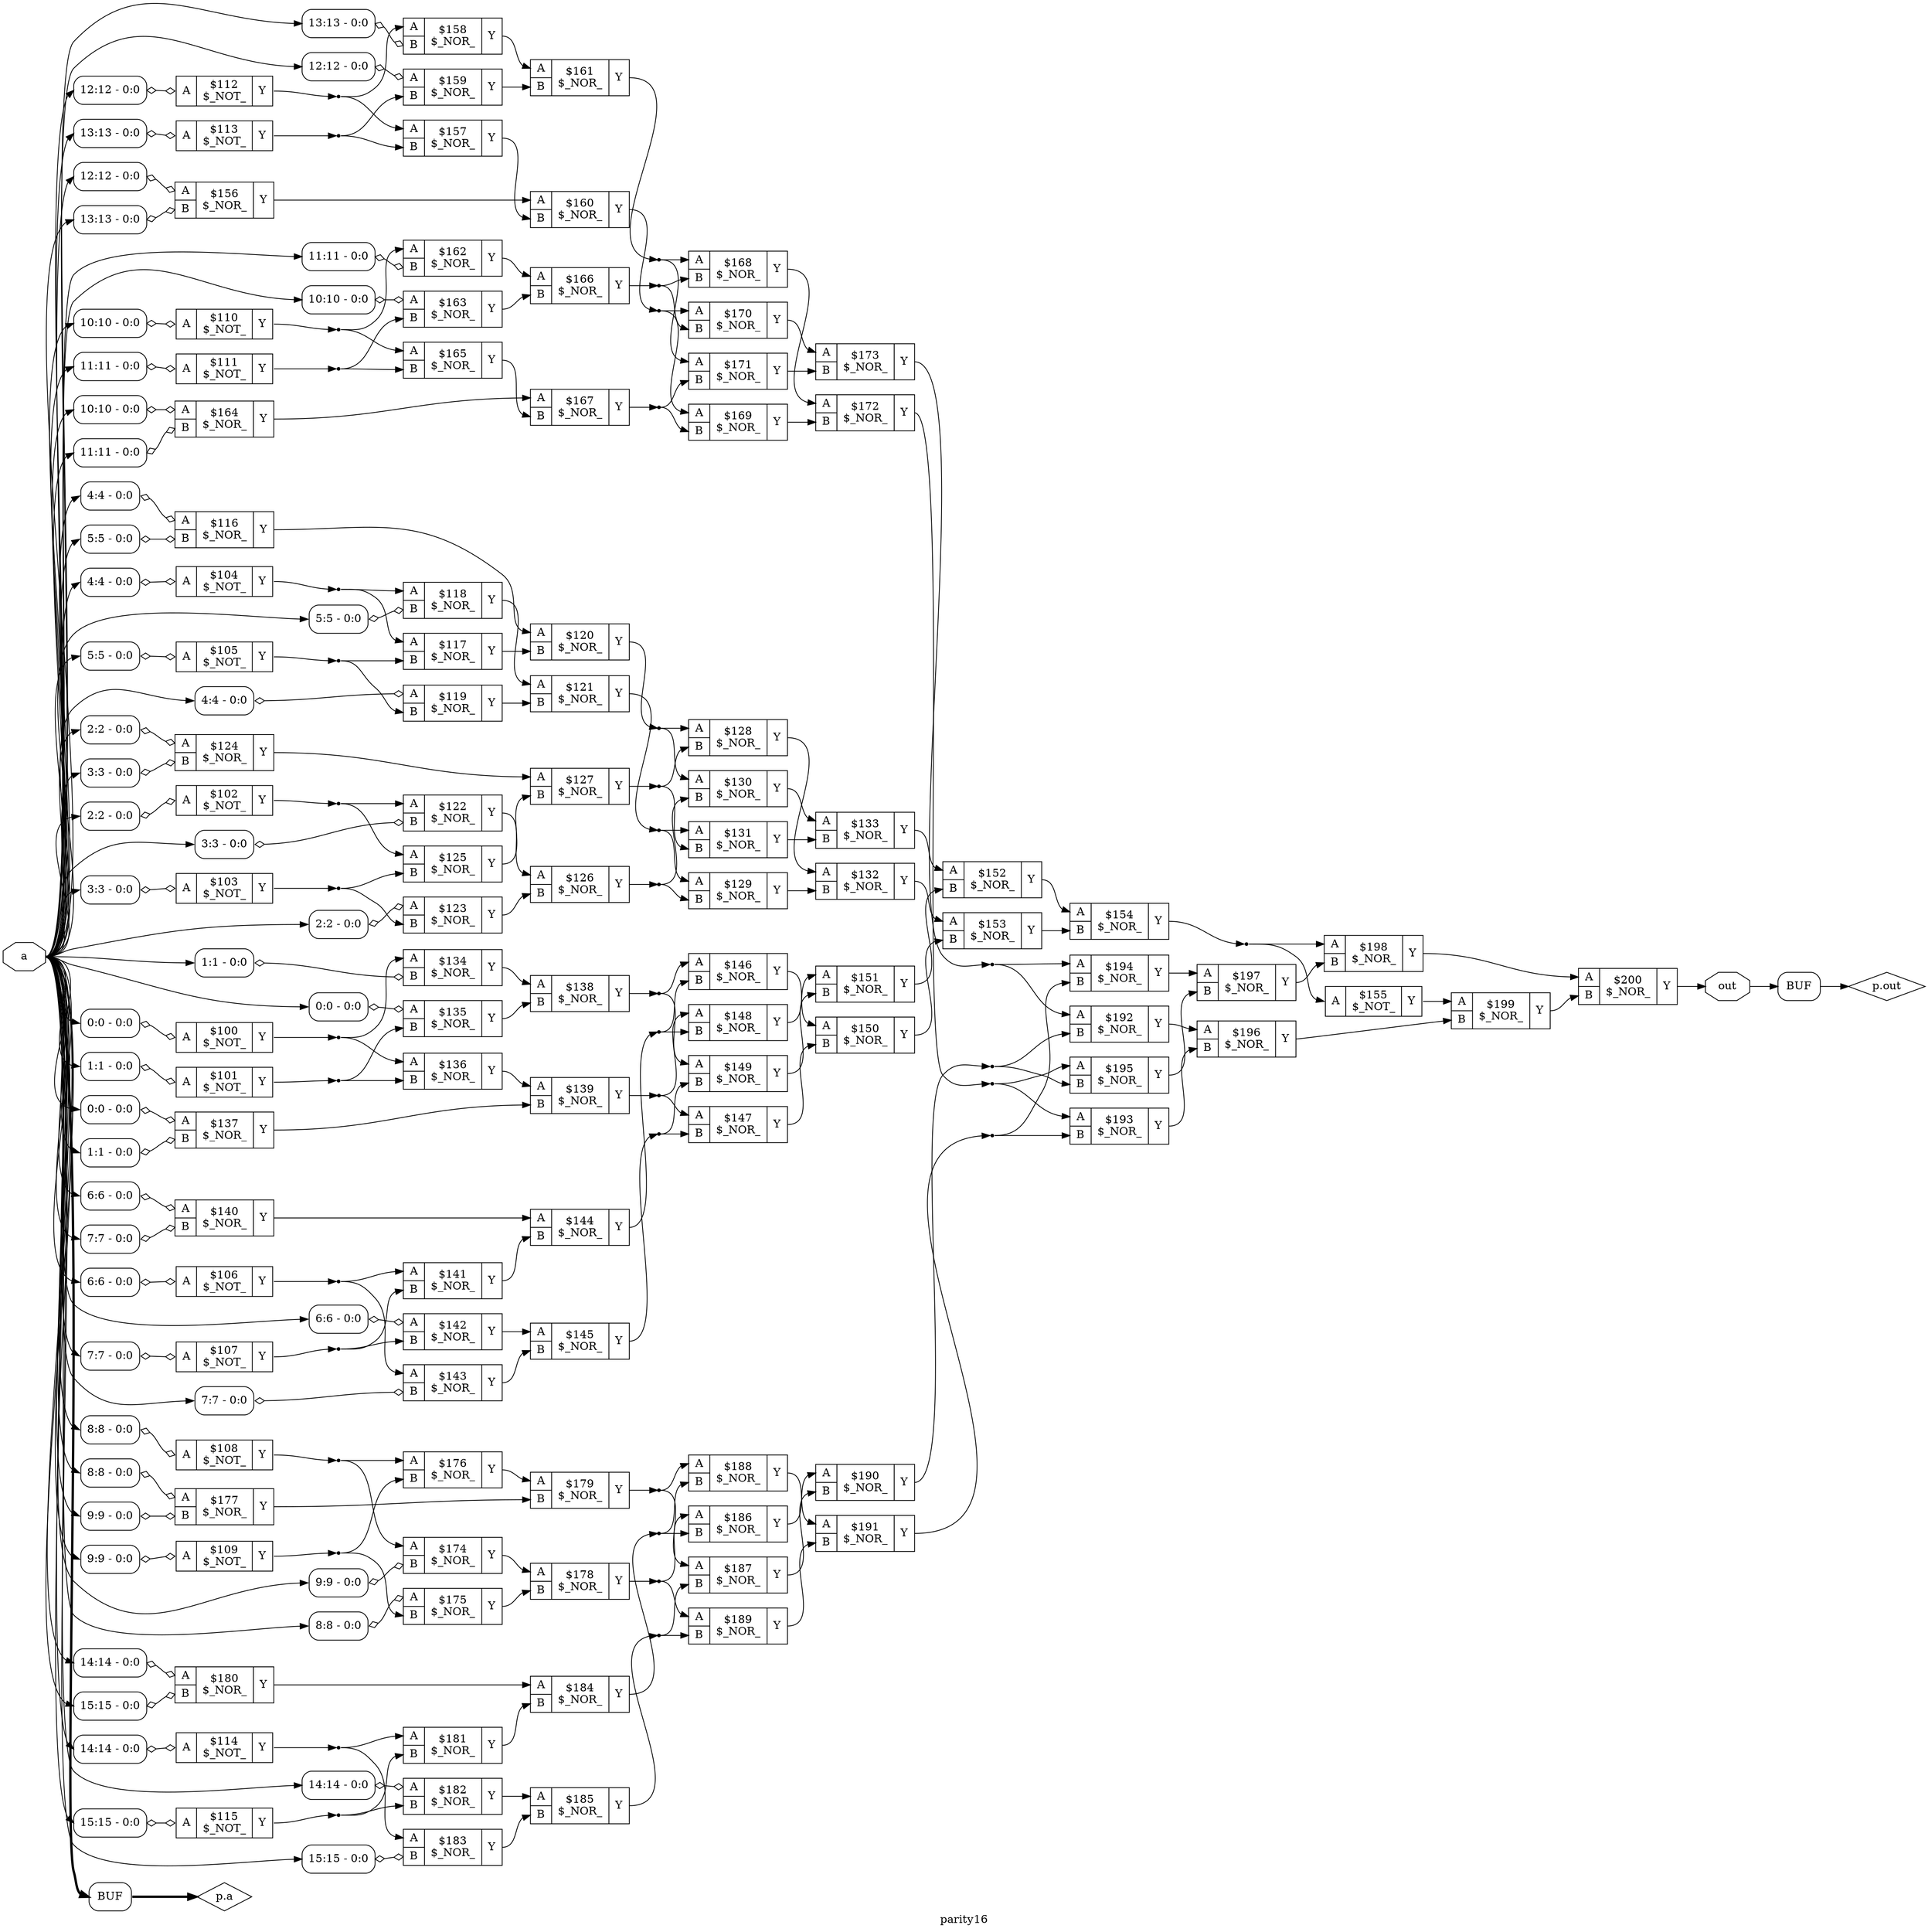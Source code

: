 digraph "parity16" {
label="parity16";
rankdir="LR";
remincross=true;
n101 [ shape=octagon, label="a", color="black", fontcolor="black" ];
n102 [ shape=octagon, label="out", color="black", fontcolor="black" ];
n103 [ shape=diamond, label="p.a", color="black", fontcolor="black" ];
n104 [ shape=diamond, label="p.out", color="black", fontcolor="black" ];
c107 [ shape=record, label="{{<p105> A}|$100\n$_NOT_|{<p106> Y}}" ];
x0 [ shape=record, style=rounded, label="<s0> 0:0 - 0:0 " ];
x0:e -> c107:p105:w [arrowhead=odiamond, arrowtail=odiamond, dir=both, color="black", label=""];
c108 [ shape=record, label="{{<p105> A}|$101\n$_NOT_|{<p106> Y}}" ];
x1 [ shape=record, style=rounded, label="<s0> 1:1 - 0:0 " ];
x1:e -> c108:p105:w [arrowhead=odiamond, arrowtail=odiamond, dir=both, color="black", label=""];
c109 [ shape=record, label="{{<p105> A}|$102\n$_NOT_|{<p106> Y}}" ];
x2 [ shape=record, style=rounded, label="<s0> 2:2 - 0:0 " ];
x2:e -> c109:p105:w [arrowhead=odiamond, arrowtail=odiamond, dir=both, color="black", label=""];
c110 [ shape=record, label="{{<p105> A}|$103\n$_NOT_|{<p106> Y}}" ];
x3 [ shape=record, style=rounded, label="<s0> 3:3 - 0:0 " ];
x3:e -> c110:p105:w [arrowhead=odiamond, arrowtail=odiamond, dir=both, color="black", label=""];
c111 [ shape=record, label="{{<p105> A}|$104\n$_NOT_|{<p106> Y}}" ];
x4 [ shape=record, style=rounded, label="<s0> 4:4 - 0:0 " ];
x4:e -> c111:p105:w [arrowhead=odiamond, arrowtail=odiamond, dir=both, color="black", label=""];
c112 [ shape=record, label="{{<p105> A}|$105\n$_NOT_|{<p106> Y}}" ];
x5 [ shape=record, style=rounded, label="<s0> 5:5 - 0:0 " ];
x5:e -> c112:p105:w [arrowhead=odiamond, arrowtail=odiamond, dir=both, color="black", label=""];
c113 [ shape=record, label="{{<p105> A}|$106\n$_NOT_|{<p106> Y}}" ];
x6 [ shape=record, style=rounded, label="<s0> 6:6 - 0:0 " ];
x6:e -> c113:p105:w [arrowhead=odiamond, arrowtail=odiamond, dir=both, color="black", label=""];
c114 [ shape=record, label="{{<p105> A}|$107\n$_NOT_|{<p106> Y}}" ];
x7 [ shape=record, style=rounded, label="<s0> 7:7 - 0:0 " ];
x7:e -> c114:p105:w [arrowhead=odiamond, arrowtail=odiamond, dir=both, color="black", label=""];
c115 [ shape=record, label="{{<p105> A}|$108\n$_NOT_|{<p106> Y}}" ];
x8 [ shape=record, style=rounded, label="<s0> 8:8 - 0:0 " ];
x8:e -> c115:p105:w [arrowhead=odiamond, arrowtail=odiamond, dir=both, color="black", label=""];
c116 [ shape=record, label="{{<p105> A}|$109\n$_NOT_|{<p106> Y}}" ];
x9 [ shape=record, style=rounded, label="<s0> 9:9 - 0:0 " ];
x9:e -> c116:p105:w [arrowhead=odiamond, arrowtail=odiamond, dir=both, color="black", label=""];
c117 [ shape=record, label="{{<p105> A}|$110\n$_NOT_|{<p106> Y}}" ];
x10 [ shape=record, style=rounded, label="<s0> 10:10 - 0:0 " ];
x10:e -> c117:p105:w [arrowhead=odiamond, arrowtail=odiamond, dir=both, color="black", label=""];
c118 [ shape=record, label="{{<p105> A}|$111\n$_NOT_|{<p106> Y}}" ];
x11 [ shape=record, style=rounded, label="<s0> 11:11 - 0:0 " ];
x11:e -> c118:p105:w [arrowhead=odiamond, arrowtail=odiamond, dir=both, color="black", label=""];
c119 [ shape=record, label="{{<p105> A}|$112\n$_NOT_|{<p106> Y}}" ];
x12 [ shape=record, style=rounded, label="<s0> 12:12 - 0:0 " ];
x12:e -> c119:p105:w [arrowhead=odiamond, arrowtail=odiamond, dir=both, color="black", label=""];
c120 [ shape=record, label="{{<p105> A}|$113\n$_NOT_|{<p106> Y}}" ];
x13 [ shape=record, style=rounded, label="<s0> 13:13 - 0:0 " ];
x13:e -> c120:p105:w [arrowhead=odiamond, arrowtail=odiamond, dir=both, color="black", label=""];
c121 [ shape=record, label="{{<p105> A}|$114\n$_NOT_|{<p106> Y}}" ];
x14 [ shape=record, style=rounded, label="<s0> 14:14 - 0:0 " ];
x14:e -> c121:p105:w [arrowhead=odiamond, arrowtail=odiamond, dir=both, color="black", label=""];
c122 [ shape=record, label="{{<p105> A}|$115\n$_NOT_|{<p106> Y}}" ];
x15 [ shape=record, style=rounded, label="<s0> 15:15 - 0:0 " ];
x15:e -> c122:p105:w [arrowhead=odiamond, arrowtail=odiamond, dir=both, color="black", label=""];
c124 [ shape=record, label="{{<p105> A|<p123> B}|$116\n$_NOR_|{<p106> Y}}" ];
x16 [ shape=record, style=rounded, label="<s0> 4:4 - 0:0 " ];
x16:e -> c124:p105:w [arrowhead=odiamond, arrowtail=odiamond, dir=both, color="black", label=""];
x17 [ shape=record, style=rounded, label="<s0> 5:5 - 0:0 " ];
x17:e -> c124:p123:w [arrowhead=odiamond, arrowtail=odiamond, dir=both, color="black", label=""];
c125 [ shape=record, label="{{<p105> A|<p123> B}|$117\n$_NOR_|{<p106> Y}}" ];
c126 [ shape=record, label="{{<p105> A|<p123> B}|$118\n$_NOR_|{<p106> Y}}" ];
x18 [ shape=record, style=rounded, label="<s0> 5:5 - 0:0 " ];
x18:e -> c126:p123:w [arrowhead=odiamond, arrowtail=odiamond, dir=both, color="black", label=""];
c127 [ shape=record, label="{{<p105> A|<p123> B}|$119\n$_NOR_|{<p106> Y}}" ];
x19 [ shape=record, style=rounded, label="<s0> 4:4 - 0:0 " ];
x19:e -> c127:p105:w [arrowhead=odiamond, arrowtail=odiamond, dir=both, color="black", label=""];
c128 [ shape=record, label="{{<p105> A|<p123> B}|$120\n$_NOR_|{<p106> Y}}" ];
c129 [ shape=record, label="{{<p105> A|<p123> B}|$121\n$_NOR_|{<p106> Y}}" ];
c130 [ shape=record, label="{{<p105> A|<p123> B}|$122\n$_NOR_|{<p106> Y}}" ];
x20 [ shape=record, style=rounded, label="<s0> 3:3 - 0:0 " ];
x20:e -> c130:p123:w [arrowhead=odiamond, arrowtail=odiamond, dir=both, color="black", label=""];
c131 [ shape=record, label="{{<p105> A|<p123> B}|$123\n$_NOR_|{<p106> Y}}" ];
x21 [ shape=record, style=rounded, label="<s0> 2:2 - 0:0 " ];
x21:e -> c131:p105:w [arrowhead=odiamond, arrowtail=odiamond, dir=both, color="black", label=""];
c132 [ shape=record, label="{{<p105> A|<p123> B}|$124\n$_NOR_|{<p106> Y}}" ];
x22 [ shape=record, style=rounded, label="<s0> 2:2 - 0:0 " ];
x22:e -> c132:p105:w [arrowhead=odiamond, arrowtail=odiamond, dir=both, color="black", label=""];
x23 [ shape=record, style=rounded, label="<s0> 3:3 - 0:0 " ];
x23:e -> c132:p123:w [arrowhead=odiamond, arrowtail=odiamond, dir=both, color="black", label=""];
c133 [ shape=record, label="{{<p105> A|<p123> B}|$125\n$_NOR_|{<p106> Y}}" ];
c134 [ shape=record, label="{{<p105> A|<p123> B}|$126\n$_NOR_|{<p106> Y}}" ];
c135 [ shape=record, label="{{<p105> A|<p123> B}|$127\n$_NOR_|{<p106> Y}}" ];
c136 [ shape=record, label="{{<p105> A|<p123> B}|$128\n$_NOR_|{<p106> Y}}" ];
c137 [ shape=record, label="{{<p105> A|<p123> B}|$129\n$_NOR_|{<p106> Y}}" ];
c138 [ shape=record, label="{{<p105> A|<p123> B}|$130\n$_NOR_|{<p106> Y}}" ];
c139 [ shape=record, label="{{<p105> A|<p123> B}|$131\n$_NOR_|{<p106> Y}}" ];
c140 [ shape=record, label="{{<p105> A|<p123> B}|$132\n$_NOR_|{<p106> Y}}" ];
c141 [ shape=record, label="{{<p105> A|<p123> B}|$133\n$_NOR_|{<p106> Y}}" ];
c142 [ shape=record, label="{{<p105> A|<p123> B}|$134\n$_NOR_|{<p106> Y}}" ];
x24 [ shape=record, style=rounded, label="<s0> 1:1 - 0:0 " ];
x24:e -> c142:p123:w [arrowhead=odiamond, arrowtail=odiamond, dir=both, color="black", label=""];
c143 [ shape=record, label="{{<p105> A|<p123> B}|$135\n$_NOR_|{<p106> Y}}" ];
x25 [ shape=record, style=rounded, label="<s0> 0:0 - 0:0 " ];
x25:e -> c143:p105:w [arrowhead=odiamond, arrowtail=odiamond, dir=both, color="black", label=""];
c144 [ shape=record, label="{{<p105> A|<p123> B}|$136\n$_NOR_|{<p106> Y}}" ];
c145 [ shape=record, label="{{<p105> A|<p123> B}|$137\n$_NOR_|{<p106> Y}}" ];
x26 [ shape=record, style=rounded, label="<s0> 0:0 - 0:0 " ];
x26:e -> c145:p105:w [arrowhead=odiamond, arrowtail=odiamond, dir=both, color="black", label=""];
x27 [ shape=record, style=rounded, label="<s0> 1:1 - 0:0 " ];
x27:e -> c145:p123:w [arrowhead=odiamond, arrowtail=odiamond, dir=both, color="black", label=""];
c146 [ shape=record, label="{{<p105> A|<p123> B}|$138\n$_NOR_|{<p106> Y}}" ];
c147 [ shape=record, label="{{<p105> A|<p123> B}|$139\n$_NOR_|{<p106> Y}}" ];
c148 [ shape=record, label="{{<p105> A|<p123> B}|$140\n$_NOR_|{<p106> Y}}" ];
x28 [ shape=record, style=rounded, label="<s0> 6:6 - 0:0 " ];
x28:e -> c148:p105:w [arrowhead=odiamond, arrowtail=odiamond, dir=both, color="black", label=""];
x29 [ shape=record, style=rounded, label="<s0> 7:7 - 0:0 " ];
x29:e -> c148:p123:w [arrowhead=odiamond, arrowtail=odiamond, dir=both, color="black", label=""];
c149 [ shape=record, label="{{<p105> A|<p123> B}|$141\n$_NOR_|{<p106> Y}}" ];
c150 [ shape=record, label="{{<p105> A|<p123> B}|$142\n$_NOR_|{<p106> Y}}" ];
x30 [ shape=record, style=rounded, label="<s0> 6:6 - 0:0 " ];
x30:e -> c150:p105:w [arrowhead=odiamond, arrowtail=odiamond, dir=both, color="black", label=""];
c151 [ shape=record, label="{{<p105> A|<p123> B}|$143\n$_NOR_|{<p106> Y}}" ];
x31 [ shape=record, style=rounded, label="<s0> 7:7 - 0:0 " ];
x31:e -> c151:p123:w [arrowhead=odiamond, arrowtail=odiamond, dir=both, color="black", label=""];
c152 [ shape=record, label="{{<p105> A|<p123> B}|$144\n$_NOR_|{<p106> Y}}" ];
c153 [ shape=record, label="{{<p105> A|<p123> B}|$145\n$_NOR_|{<p106> Y}}" ];
c154 [ shape=record, label="{{<p105> A|<p123> B}|$146\n$_NOR_|{<p106> Y}}" ];
c155 [ shape=record, label="{{<p105> A|<p123> B}|$147\n$_NOR_|{<p106> Y}}" ];
c156 [ shape=record, label="{{<p105> A|<p123> B}|$148\n$_NOR_|{<p106> Y}}" ];
c157 [ shape=record, label="{{<p105> A|<p123> B}|$149\n$_NOR_|{<p106> Y}}" ];
c158 [ shape=record, label="{{<p105> A|<p123> B}|$150\n$_NOR_|{<p106> Y}}" ];
c159 [ shape=record, label="{{<p105> A|<p123> B}|$151\n$_NOR_|{<p106> Y}}" ];
c160 [ shape=record, label="{{<p105> A|<p123> B}|$152\n$_NOR_|{<p106> Y}}" ];
c161 [ shape=record, label="{{<p105> A|<p123> B}|$153\n$_NOR_|{<p106> Y}}" ];
c162 [ shape=record, label="{{<p105> A|<p123> B}|$154\n$_NOR_|{<p106> Y}}" ];
c163 [ shape=record, label="{{<p105> A}|$155\n$_NOT_|{<p106> Y}}" ];
c164 [ shape=record, label="{{<p105> A|<p123> B}|$156\n$_NOR_|{<p106> Y}}" ];
x32 [ shape=record, style=rounded, label="<s0> 12:12 - 0:0 " ];
x32:e -> c164:p105:w [arrowhead=odiamond, arrowtail=odiamond, dir=both, color="black", label=""];
x33 [ shape=record, style=rounded, label="<s0> 13:13 - 0:0 " ];
x33:e -> c164:p123:w [arrowhead=odiamond, arrowtail=odiamond, dir=both, color="black", label=""];
c165 [ shape=record, label="{{<p105> A|<p123> B}|$157\n$_NOR_|{<p106> Y}}" ];
c166 [ shape=record, label="{{<p105> A|<p123> B}|$158\n$_NOR_|{<p106> Y}}" ];
x34 [ shape=record, style=rounded, label="<s0> 13:13 - 0:0 " ];
x34:e -> c166:p123:w [arrowhead=odiamond, arrowtail=odiamond, dir=both, color="black", label=""];
c167 [ shape=record, label="{{<p105> A|<p123> B}|$159\n$_NOR_|{<p106> Y}}" ];
x35 [ shape=record, style=rounded, label="<s0> 12:12 - 0:0 " ];
x35:e -> c167:p105:w [arrowhead=odiamond, arrowtail=odiamond, dir=both, color="black", label=""];
c168 [ shape=record, label="{{<p105> A|<p123> B}|$160\n$_NOR_|{<p106> Y}}" ];
c169 [ shape=record, label="{{<p105> A|<p123> B}|$161\n$_NOR_|{<p106> Y}}" ];
c170 [ shape=record, label="{{<p105> A|<p123> B}|$162\n$_NOR_|{<p106> Y}}" ];
x36 [ shape=record, style=rounded, label="<s0> 11:11 - 0:0 " ];
x36:e -> c170:p123:w [arrowhead=odiamond, arrowtail=odiamond, dir=both, color="black", label=""];
c171 [ shape=record, label="{{<p105> A|<p123> B}|$163\n$_NOR_|{<p106> Y}}" ];
x37 [ shape=record, style=rounded, label="<s0> 10:10 - 0:0 " ];
x37:e -> c171:p105:w [arrowhead=odiamond, arrowtail=odiamond, dir=both, color="black", label=""];
c172 [ shape=record, label="{{<p105> A|<p123> B}|$164\n$_NOR_|{<p106> Y}}" ];
x38 [ shape=record, style=rounded, label="<s0> 10:10 - 0:0 " ];
x38:e -> c172:p105:w [arrowhead=odiamond, arrowtail=odiamond, dir=both, color="black", label=""];
x39 [ shape=record, style=rounded, label="<s0> 11:11 - 0:0 " ];
x39:e -> c172:p123:w [arrowhead=odiamond, arrowtail=odiamond, dir=both, color="black", label=""];
c173 [ shape=record, label="{{<p105> A|<p123> B}|$165\n$_NOR_|{<p106> Y}}" ];
c174 [ shape=record, label="{{<p105> A|<p123> B}|$166\n$_NOR_|{<p106> Y}}" ];
c175 [ shape=record, label="{{<p105> A|<p123> B}|$167\n$_NOR_|{<p106> Y}}" ];
c176 [ shape=record, label="{{<p105> A|<p123> B}|$168\n$_NOR_|{<p106> Y}}" ];
c177 [ shape=record, label="{{<p105> A|<p123> B}|$169\n$_NOR_|{<p106> Y}}" ];
c178 [ shape=record, label="{{<p105> A|<p123> B}|$170\n$_NOR_|{<p106> Y}}" ];
c179 [ shape=record, label="{{<p105> A|<p123> B}|$171\n$_NOR_|{<p106> Y}}" ];
c180 [ shape=record, label="{{<p105> A|<p123> B}|$172\n$_NOR_|{<p106> Y}}" ];
c181 [ shape=record, label="{{<p105> A|<p123> B}|$173\n$_NOR_|{<p106> Y}}" ];
c182 [ shape=record, label="{{<p105> A|<p123> B}|$174\n$_NOR_|{<p106> Y}}" ];
x40 [ shape=record, style=rounded, label="<s0> 9:9 - 0:0 " ];
x40:e -> c182:p123:w [arrowhead=odiamond, arrowtail=odiamond, dir=both, color="black", label=""];
c183 [ shape=record, label="{{<p105> A|<p123> B}|$175\n$_NOR_|{<p106> Y}}" ];
x41 [ shape=record, style=rounded, label="<s0> 8:8 - 0:0 " ];
x41:e -> c183:p105:w [arrowhead=odiamond, arrowtail=odiamond, dir=both, color="black", label=""];
c184 [ shape=record, label="{{<p105> A|<p123> B}|$176\n$_NOR_|{<p106> Y}}" ];
c185 [ shape=record, label="{{<p105> A|<p123> B}|$177\n$_NOR_|{<p106> Y}}" ];
x42 [ shape=record, style=rounded, label="<s0> 8:8 - 0:0 " ];
x42:e -> c185:p105:w [arrowhead=odiamond, arrowtail=odiamond, dir=both, color="black", label=""];
x43 [ shape=record, style=rounded, label="<s0> 9:9 - 0:0 " ];
x43:e -> c185:p123:w [arrowhead=odiamond, arrowtail=odiamond, dir=both, color="black", label=""];
c186 [ shape=record, label="{{<p105> A|<p123> B}|$178\n$_NOR_|{<p106> Y}}" ];
c187 [ shape=record, label="{{<p105> A|<p123> B}|$179\n$_NOR_|{<p106> Y}}" ];
c188 [ shape=record, label="{{<p105> A|<p123> B}|$180\n$_NOR_|{<p106> Y}}" ];
x44 [ shape=record, style=rounded, label="<s0> 14:14 - 0:0 " ];
x44:e -> c188:p105:w [arrowhead=odiamond, arrowtail=odiamond, dir=both, color="black", label=""];
x45 [ shape=record, style=rounded, label="<s0> 15:15 - 0:0 " ];
x45:e -> c188:p123:w [arrowhead=odiamond, arrowtail=odiamond, dir=both, color="black", label=""];
c189 [ shape=record, label="{{<p105> A|<p123> B}|$181\n$_NOR_|{<p106> Y}}" ];
c190 [ shape=record, label="{{<p105> A|<p123> B}|$182\n$_NOR_|{<p106> Y}}" ];
x46 [ shape=record, style=rounded, label="<s0> 14:14 - 0:0 " ];
x46:e -> c190:p105:w [arrowhead=odiamond, arrowtail=odiamond, dir=both, color="black", label=""];
c191 [ shape=record, label="{{<p105> A|<p123> B}|$183\n$_NOR_|{<p106> Y}}" ];
x47 [ shape=record, style=rounded, label="<s0> 15:15 - 0:0 " ];
x47:e -> c191:p123:w [arrowhead=odiamond, arrowtail=odiamond, dir=both, color="black", label=""];
c192 [ shape=record, label="{{<p105> A|<p123> B}|$184\n$_NOR_|{<p106> Y}}" ];
c193 [ shape=record, label="{{<p105> A|<p123> B}|$185\n$_NOR_|{<p106> Y}}" ];
c194 [ shape=record, label="{{<p105> A|<p123> B}|$186\n$_NOR_|{<p106> Y}}" ];
c195 [ shape=record, label="{{<p105> A|<p123> B}|$187\n$_NOR_|{<p106> Y}}" ];
c196 [ shape=record, label="{{<p105> A|<p123> B}|$188\n$_NOR_|{<p106> Y}}" ];
c197 [ shape=record, label="{{<p105> A|<p123> B}|$189\n$_NOR_|{<p106> Y}}" ];
c198 [ shape=record, label="{{<p105> A|<p123> B}|$190\n$_NOR_|{<p106> Y}}" ];
c199 [ shape=record, label="{{<p105> A|<p123> B}|$191\n$_NOR_|{<p106> Y}}" ];
c200 [ shape=record, label="{{<p105> A|<p123> B}|$192\n$_NOR_|{<p106> Y}}" ];
c201 [ shape=record, label="{{<p105> A|<p123> B}|$193\n$_NOR_|{<p106> Y}}" ];
c202 [ shape=record, label="{{<p105> A|<p123> B}|$194\n$_NOR_|{<p106> Y}}" ];
c203 [ shape=record, label="{{<p105> A|<p123> B}|$195\n$_NOR_|{<p106> Y}}" ];
c204 [ shape=record, label="{{<p105> A|<p123> B}|$196\n$_NOR_|{<p106> Y}}" ];
c205 [ shape=record, label="{{<p105> A|<p123> B}|$197\n$_NOR_|{<p106> Y}}" ];
c206 [ shape=record, label="{{<p105> A|<p123> B}|$198\n$_NOR_|{<p106> Y}}" ];
c207 [ shape=record, label="{{<p105> A|<p123> B}|$199\n$_NOR_|{<p106> Y}}" ];
c208 [ shape=record, label="{{<p105> A|<p123> B}|$200\n$_NOR_|{<p106> Y}}" ];
x48 [shape=box, style=rounded, label="BUF"];
x49 [shape=box, style=rounded, label="BUF"];
c190:p106:e -> c193:p105:w [color="black", label=""];
n10 [ shape=point ];
c199:p106:e -> n10:w [color="black", label=""];
n10:e -> c201:p123:w [color="black", label=""];
n10:e -> c202:p123:w [color="black", label=""];
c189:p106:e -> c192:p123:w [color="black", label=""];
n101:e -> x0:s0:w [color="black", label=""];
n101:e -> x10:s0:w [color="black", label=""];
n101:e -> x11:s0:w [color="black", label=""];
n101:e -> x12:s0:w [color="black", label=""];
n101:e -> x13:s0:w [color="black", label=""];
n101:e -> x14:s0:w [color="black", label=""];
n101:e -> x15:s0:w [color="black", label=""];
n101:e -> x16:s0:w [color="black", label=""];
n101:e -> x17:s0:w [color="black", label=""];
n101:e -> x18:s0:w [color="black", label=""];
n101:e -> x19:s0:w [color="black", label=""];
n101:e -> x1:s0:w [color="black", label=""];
n101:e -> x20:s0:w [color="black", label=""];
n101:e -> x21:s0:w [color="black", label=""];
n101:e -> x22:s0:w [color="black", label=""];
n101:e -> x23:s0:w [color="black", label=""];
n101:e -> x24:s0:w [color="black", label=""];
n101:e -> x25:s0:w [color="black", label=""];
n101:e -> x26:s0:w [color="black", label=""];
n101:e -> x27:s0:w [color="black", label=""];
n101:e -> x28:s0:w [color="black", label=""];
n101:e -> x29:s0:w [color="black", label=""];
n101:e -> x2:s0:w [color="black", label=""];
n101:e -> x30:s0:w [color="black", label=""];
n101:e -> x31:s0:w [color="black", label=""];
n101:e -> x32:s0:w [color="black", label=""];
n101:e -> x33:s0:w [color="black", label=""];
n101:e -> x34:s0:w [color="black", label=""];
n101:e -> x35:s0:w [color="black", label=""];
n101:e -> x36:s0:w [color="black", label=""];
n101:e -> x37:s0:w [color="black", label=""];
n101:e -> x38:s0:w [color="black", label=""];
n101:e -> x39:s0:w [color="black", label=""];
n101:e -> x3:s0:w [color="black", label=""];
n101:e -> x40:s0:w [color="black", label=""];
n101:e -> x41:s0:w [color="black", label=""];
n101:e -> x42:s0:w [color="black", label=""];
n101:e -> x43:s0:w [color="black", label=""];
n101:e -> x44:s0:w [color="black", label=""];
n101:e -> x45:s0:w [color="black", label=""];
n101:e -> x46:s0:w [color="black", label=""];
n101:e -> x47:s0:w [color="black", label=""];
n101:e -> x48:w:w [color="black", style="setlinewidth(3)", label=""];
n101:e -> x4:s0:w [color="black", label=""];
n101:e -> x5:s0:w [color="black", label=""];
n101:e -> x6:s0:w [color="black", label=""];
n101:e -> x7:s0:w [color="black", label=""];
n101:e -> x8:s0:w [color="black", label=""];
n101:e -> x9:s0:w [color="black", label=""];
c208:p106:e -> n102:w [color="black", label=""];
n102:e -> x49:w:w [color="black", label=""];
x48:e:e -> n103:w [color="black", style="setlinewidth(3)", label=""];
x49:e:e -> n104:w [color="black", label=""];
c200:p106:e -> c204:p105:w [color="black", label=""];
c201:p106:e -> c204:p123:w [color="black", label=""];
c202:p106:e -> c205:p105:w [color="black", label=""];
c203:p106:e -> c205:p123:w [color="black", label=""];
c204:p106:e -> c207:p123:w [color="black", label=""];
c205:p106:e -> c206:p123:w [color="black", label=""];
c206:p106:e -> c208:p105:w [color="black", label=""];
c207:p106:e -> c208:p123:w [color="black", label=""];
n19 [ shape=point ];
c107:p106:e -> n19:w [color="black", label=""];
n19:e -> c142:p105:w [color="black", label=""];
n19:e -> c144:p105:w [color="black", label=""];
c191:p106:e -> c193:p123:w [color="black", label=""];
n20 [ shape=point ];
c108:p106:e -> n20:w [color="black", label=""];
n20:e -> c143:p123:w [color="black", label=""];
n20:e -> c144:p123:w [color="black", label=""];
n21 [ shape=point ];
c109:p106:e -> n21:w [color="black", label=""];
n21:e -> c130:p105:w [color="black", label=""];
n21:e -> c133:p105:w [color="black", label=""];
n22 [ shape=point ];
c110:p106:e -> n22:w [color="black", label=""];
n22:e -> c131:p123:w [color="black", label=""];
n22:e -> c133:p123:w [color="black", label=""];
n23 [ shape=point ];
c111:p106:e -> n23:w [color="black", label=""];
n23:e -> c125:p105:w [color="black", label=""];
n23:e -> c126:p105:w [color="black", label=""];
n24 [ shape=point ];
c112:p106:e -> n24:w [color="black", label=""];
n24:e -> c125:p123:w [color="black", label=""];
n24:e -> c127:p123:w [color="black", label=""];
n25 [ shape=point ];
c113:p106:e -> n25:w [color="black", label=""];
n25:e -> c149:p105:w [color="black", label=""];
n25:e -> c151:p105:w [color="black", label=""];
n26 [ shape=point ];
c114:p106:e -> n26:w [color="black", label=""];
n26:e -> c149:p123:w [color="black", label=""];
n26:e -> c150:p123:w [color="black", label=""];
n27 [ shape=point ];
c115:p106:e -> n27:w [color="black", label=""];
n27:e -> c182:p105:w [color="black", label=""];
n27:e -> c184:p105:w [color="black", label=""];
n28 [ shape=point ];
c116:p106:e -> n28:w [color="black", label=""];
n28:e -> c183:p123:w [color="black", label=""];
n28:e -> c184:p123:w [color="black", label=""];
n29 [ shape=point ];
c117:p106:e -> n29:w [color="black", label=""];
n29:e -> c170:p105:w [color="black", label=""];
n29:e -> c173:p105:w [color="black", label=""];
n3 [ shape=point ];
c192:p106:e -> n3:w [color="black", label=""];
n3:e -> c194:p123:w [color="black", label=""];
n3:e -> c196:p123:w [color="black", label=""];
n30 [ shape=point ];
c118:p106:e -> n30:w [color="black", label=""];
n30:e -> c171:p123:w [color="black", label=""];
n30:e -> c173:p123:w [color="black", label=""];
n31 [ shape=point ];
c119:p106:e -> n31:w [color="black", label=""];
n31:e -> c165:p105:w [color="black", label=""];
n31:e -> c166:p105:w [color="black", label=""];
n32 [ shape=point ];
c120:p106:e -> n32:w [color="black", label=""];
n32:e -> c165:p123:w [color="black", label=""];
n32:e -> c167:p123:w [color="black", label=""];
n33 [ shape=point ];
c121:p106:e -> n33:w [color="black", label=""];
n33:e -> c189:p105:w [color="black", label=""];
n33:e -> c191:p105:w [color="black", label=""];
n34 [ shape=point ];
c122:p106:e -> n34:w [color="black", label=""];
n34:e -> c189:p123:w [color="black", label=""];
n34:e -> c190:p123:w [color="black", label=""];
c124:p106:e -> c128:p105:w [color="black", label=""];
c125:p106:e -> c128:p123:w [color="black", label=""];
c126:p106:e -> c129:p105:w [color="black", label=""];
c127:p106:e -> c129:p123:w [color="black", label=""];
n39 [ shape=point ];
c128:p106:e -> n39:w [color="black", label=""];
n39:e -> c136:p105:w [color="black", label=""];
n39:e -> c138:p105:w [color="black", label=""];
n4 [ shape=point ];
c193:p106:e -> n4:w [color="black", label=""];
n4:e -> c195:p123:w [color="black", label=""];
n4:e -> c197:p123:w [color="black", label=""];
n40 [ shape=point ];
c129:p106:e -> n40:w [color="black", label=""];
n40:e -> c137:p105:w [color="black", label=""];
n40:e -> c139:p105:w [color="black", label=""];
c130:p106:e -> c134:p105:w [color="black", label=""];
c131:p106:e -> c134:p123:w [color="black", label=""];
c132:p106:e -> c135:p105:w [color="black", label=""];
c133:p106:e -> c135:p123:w [color="black", label=""];
n45 [ shape=point ];
c134:p106:e -> n45:w [color="black", label=""];
n45:e -> c137:p123:w [color="black", label=""];
n45:e -> c138:p123:w [color="black", label=""];
n46 [ shape=point ];
c135:p106:e -> n46:w [color="black", label=""];
n46:e -> c136:p123:w [color="black", label=""];
n46:e -> c139:p123:w [color="black", label=""];
c136:p106:e -> c140:p105:w [color="black", label=""];
c137:p106:e -> c140:p123:w [color="black", label=""];
c138:p106:e -> c141:p105:w [color="black", label=""];
c194:p106:e -> c198:p105:w [color="black", label=""];
c139:p106:e -> c141:p123:w [color="black", label=""];
c140:p106:e -> c161:p105:w [color="black", label=""];
c141:p106:e -> c160:p105:w [color="black", label=""];
c142:p106:e -> c146:p105:w [color="black", label=""];
c143:p106:e -> c146:p123:w [color="black", label=""];
c144:p106:e -> c147:p105:w [color="black", label=""];
c145:p106:e -> c147:p123:w [color="black", label=""];
n57 [ shape=point ];
c146:p106:e -> n57:w [color="black", label=""];
n57:e -> c154:p105:w [color="black", label=""];
n57:e -> c157:p105:w [color="black", label=""];
n58 [ shape=point ];
c147:p106:e -> n58:w [color="black", label=""];
n58:e -> c155:p105:w [color="black", label=""];
n58:e -> c156:p105:w [color="black", label=""];
c148:p106:e -> c152:p105:w [color="black", label=""];
c195:p106:e -> c198:p123:w [color="black", label=""];
c149:p106:e -> c152:p123:w [color="black", label=""];
c150:p106:e -> c153:p105:w [color="black", label=""];
c151:p106:e -> c153:p123:w [color="black", label=""];
n63 [ shape=point ];
c152:p106:e -> n63:w [color="black", label=""];
n63:e -> c154:p123:w [color="black", label=""];
n63:e -> c156:p123:w [color="black", label=""];
n64 [ shape=point ];
c153:p106:e -> n64:w [color="black", label=""];
n64:e -> c155:p123:w [color="black", label=""];
n64:e -> c157:p123:w [color="black", label=""];
c154:p106:e -> c158:p105:w [color="black", label=""];
c155:p106:e -> c158:p123:w [color="black", label=""];
c156:p106:e -> c159:p105:w [color="black", label=""];
c157:p106:e -> c159:p123:w [color="black", label=""];
c158:p106:e -> c161:p123:w [color="black", label=""];
c196:p106:e -> c199:p105:w [color="black", label=""];
c159:p106:e -> c160:p123:w [color="black", label=""];
c160:p106:e -> c162:p105:w [color="black", label=""];
c161:p106:e -> c162:p123:w [color="black", label=""];
n73 [ shape=point ];
c162:p106:e -> n73:w [color="black", label=""];
n73:e -> c163:p105:w [color="black", label=""];
n73:e -> c206:p105:w [color="black", label=""];
c163:p106:e -> c207:p105:w [color="black", label=""];
c164:p106:e -> c168:p105:w [color="black", label=""];
c165:p106:e -> c168:p123:w [color="black", label=""];
c166:p106:e -> c169:p105:w [color="black", label=""];
c167:p106:e -> c169:p123:w [color="black", label=""];
n79 [ shape=point ];
c168:p106:e -> n79:w [color="black", label=""];
n79:e -> c177:p105:w [color="black", label=""];
n79:e -> c178:p105:w [color="black", label=""];
c197:p106:e -> c199:p123:w [color="black", label=""];
n80 [ shape=point ];
c169:p106:e -> n80:w [color="black", label=""];
n80:e -> c176:p105:w [color="black", label=""];
n80:e -> c179:p105:w [color="black", label=""];
c170:p106:e -> c174:p105:w [color="black", label=""];
c171:p106:e -> c174:p123:w [color="black", label=""];
c172:p106:e -> c175:p105:w [color="black", label=""];
c173:p106:e -> c175:p123:w [color="black", label=""];
n85 [ shape=point ];
c174:p106:e -> n85:w [color="black", label=""];
n85:e -> c176:p123:w [color="black", label=""];
n85:e -> c178:p123:w [color="black", label=""];
n86 [ shape=point ];
c175:p106:e -> n86:w [color="black", label=""];
n86:e -> c177:p123:w [color="black", label=""];
n86:e -> c179:p123:w [color="black", label=""];
c176:p106:e -> c180:p105:w [color="black", label=""];
c177:p106:e -> c180:p123:w [color="black", label=""];
c178:p106:e -> c181:p105:w [color="black", label=""];
n9 [ shape=point ];
c198:p106:e -> n9:w [color="black", label=""];
n9:e -> c200:p123:w [color="black", label=""];
n9:e -> c203:p123:w [color="black", label=""];
c179:p106:e -> c181:p123:w [color="black", label=""];
n91 [ shape=point ];
c180:p106:e -> n91:w [color="black", label=""];
n91:e -> c201:p105:w [color="black", label=""];
n91:e -> c203:p105:w [color="black", label=""];
n92 [ shape=point ];
c181:p106:e -> n92:w [color="black", label=""];
n92:e -> c200:p105:w [color="black", label=""];
n92:e -> c202:p105:w [color="black", label=""];
c182:p106:e -> c186:p105:w [color="black", label=""];
c183:p106:e -> c186:p123:w [color="black", label=""];
c184:p106:e -> c187:p105:w [color="black", label=""];
c185:p106:e -> c187:p123:w [color="black", label=""];
n97 [ shape=point ];
c186:p106:e -> n97:w [color="black", label=""];
n97:e -> c194:p105:w [color="black", label=""];
n97:e -> c197:p105:w [color="black", label=""];
n98 [ shape=point ];
c187:p106:e -> n98:w [color="black", label=""];
n98:e -> c195:p105:w [color="black", label=""];
n98:e -> c196:p105:w [color="black", label=""];
c188:p106:e -> c192:p105:w [color="black", label=""];
}
